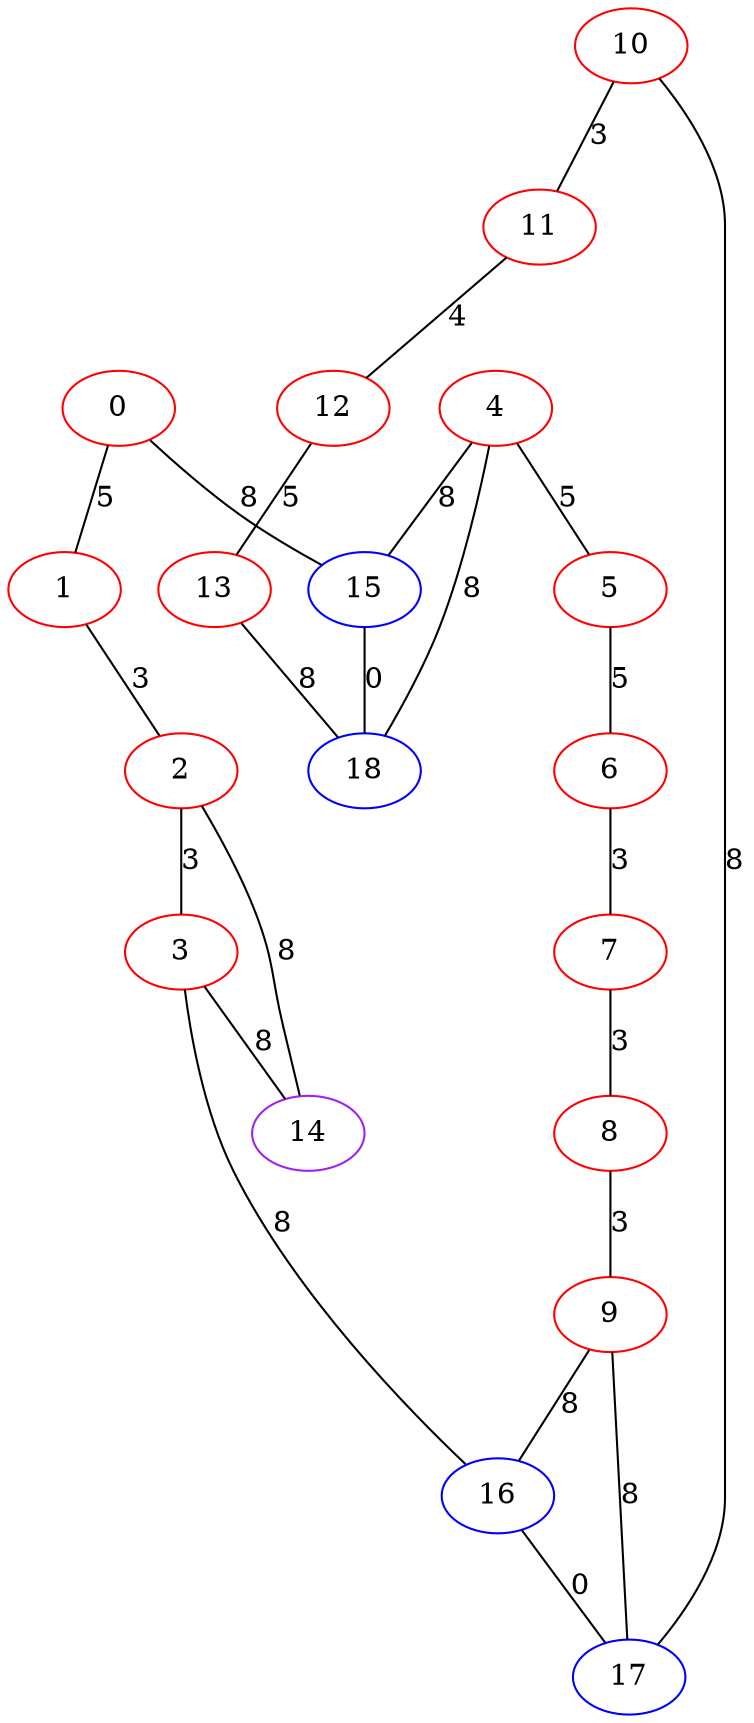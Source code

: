 graph "" {
0 [color=red, weight=1];
1 [color=red, weight=1];
2 [color=red, weight=1];
3 [color=red, weight=1];
4 [color=red, weight=1];
5 [color=red, weight=1];
6 [color=red, weight=1];
7 [color=red, weight=1];
8 [color=red, weight=1];
9 [color=red, weight=1];
10 [color=red, weight=1];
11 [color=red, weight=1];
12 [color=red, weight=1];
13 [color=red, weight=1];
14 [color=purple, weight=4];
15 [color=blue, weight=3];
16 [color=blue, weight=3];
17 [color=blue, weight=3];
18 [color=blue, weight=3];
0 -- 1  [key=0, label=5];
0 -- 15  [key=0, label=8];
1 -- 2  [key=0, label=3];
2 -- 3  [key=0, label=3];
2 -- 14  [key=0, label=8];
3 -- 16  [key=0, label=8];
3 -- 14  [key=0, label=8];
4 -- 18  [key=0, label=8];
4 -- 5  [key=0, label=5];
4 -- 15  [key=0, label=8];
5 -- 6  [key=0, label=5];
6 -- 7  [key=0, label=3];
7 -- 8  [key=0, label=3];
8 -- 9  [key=0, label=3];
9 -- 16  [key=0, label=8];
9 -- 17  [key=0, label=8];
10 -- 17  [key=0, label=8];
10 -- 11  [key=0, label=3];
11 -- 12  [key=0, label=4];
12 -- 13  [key=0, label=5];
13 -- 18  [key=0, label=8];
15 -- 18  [key=0, label=0];
16 -- 17  [key=0, label=0];
}
